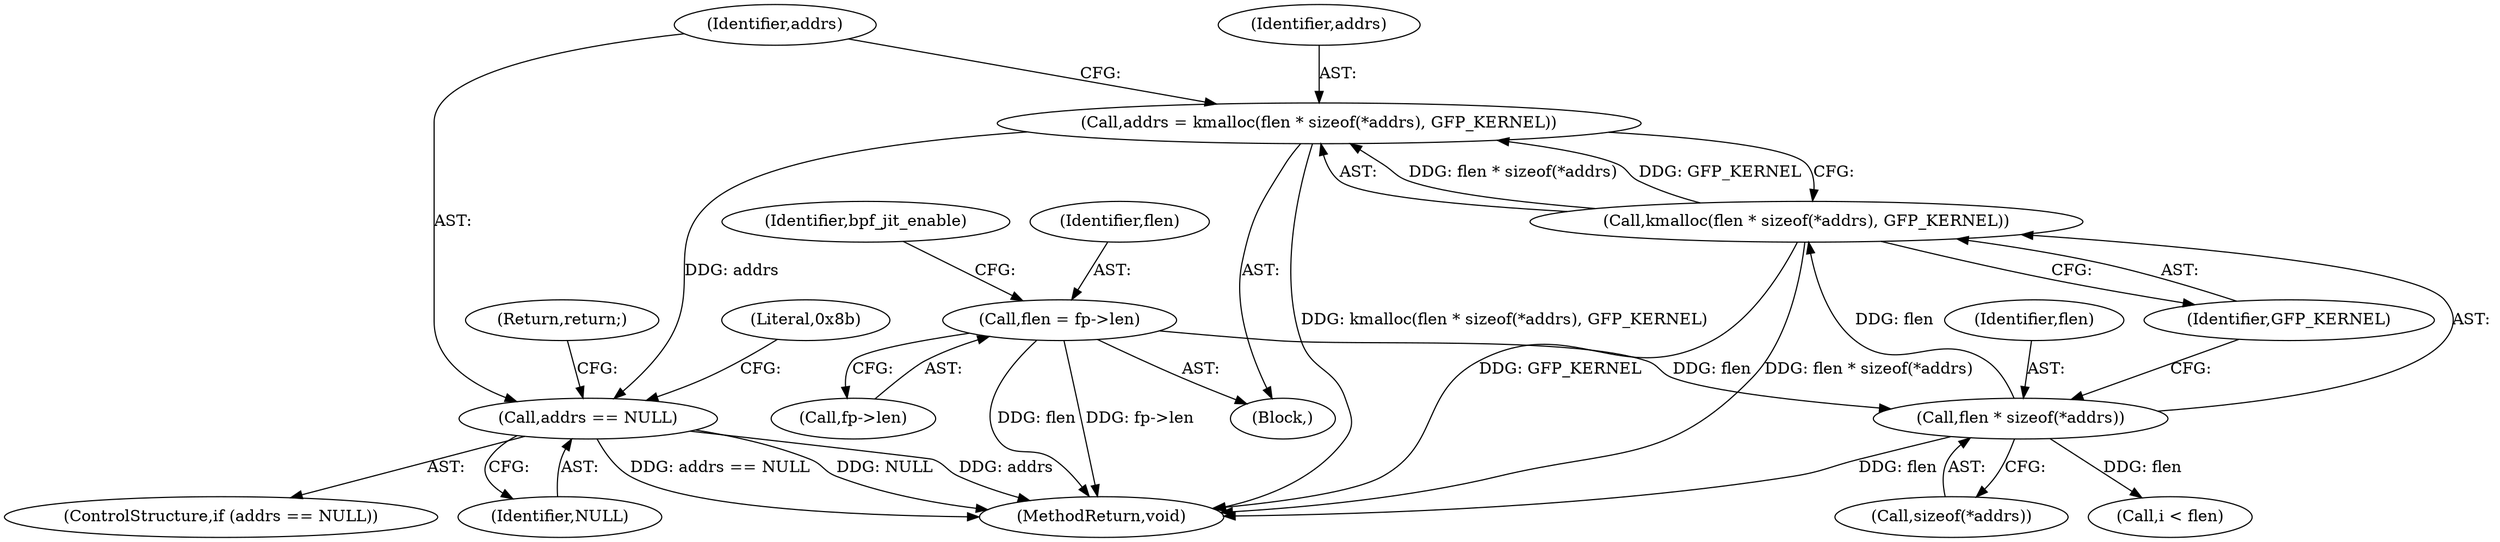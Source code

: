 digraph "0_linux_a03ffcf873fe0f2565386ca8ef832144c42e67fa@API" {
"1000266" [label="(Call,addrs = kmalloc(flen * sizeof(*addrs), GFP_KERNEL))"];
"1000268" [label="(Call,kmalloc(flen * sizeof(*addrs), GFP_KERNEL))"];
"1000269" [label="(Call,flen * sizeof(*addrs))"];
"1000252" [label="(Call,flen = fp->len)"];
"1000276" [label="(Call,addrs == NULL)"];
"1000214" [label="(Block,)"];
"1000268" [label="(Call,kmalloc(flen * sizeof(*addrs), GFP_KERNEL))"];
"1000275" [label="(ControlStructure,if (addrs == NULL))"];
"1000259" [label="(Identifier,bpf_jit_enable)"];
"1000270" [label="(Identifier,flen)"];
"1000253" [label="(Identifier,flen)"];
"1000269" [label="(Call,flen * sizeof(*addrs))"];
"1000267" [label="(Identifier,addrs)"];
"1000274" [label="(Identifier,GFP_KERNEL)"];
"1000266" [label="(Call,addrs = kmalloc(flen * sizeof(*addrs), GFP_KERNEL))"];
"1000278" [label="(Identifier,NULL)"];
"1000252" [label="(Call,flen = fp->len)"];
"1000271" [label="(Call,sizeof(*addrs))"];
"1000310" [label="(MethodReturn,void)"];
"1000283" [label="(Literal,0x8b)"];
"1000254" [label="(Call,fp->len)"];
"1000279" [label="(Return,return;)"];
"1000293" [label="(Call,i < flen)"];
"1000277" [label="(Identifier,addrs)"];
"1000276" [label="(Call,addrs == NULL)"];
"1000266" -> "1000214"  [label="AST: "];
"1000266" -> "1000268"  [label="CFG: "];
"1000267" -> "1000266"  [label="AST: "];
"1000268" -> "1000266"  [label="AST: "];
"1000277" -> "1000266"  [label="CFG: "];
"1000266" -> "1000310"  [label="DDG: kmalloc(flen * sizeof(*addrs), GFP_KERNEL)"];
"1000268" -> "1000266"  [label="DDG: flen * sizeof(*addrs)"];
"1000268" -> "1000266"  [label="DDG: GFP_KERNEL"];
"1000266" -> "1000276"  [label="DDG: addrs"];
"1000268" -> "1000274"  [label="CFG: "];
"1000269" -> "1000268"  [label="AST: "];
"1000274" -> "1000268"  [label="AST: "];
"1000268" -> "1000310"  [label="DDG: flen * sizeof(*addrs)"];
"1000268" -> "1000310"  [label="DDG: GFP_KERNEL"];
"1000269" -> "1000268"  [label="DDG: flen"];
"1000269" -> "1000271"  [label="CFG: "];
"1000270" -> "1000269"  [label="AST: "];
"1000271" -> "1000269"  [label="AST: "];
"1000274" -> "1000269"  [label="CFG: "];
"1000269" -> "1000310"  [label="DDG: flen"];
"1000252" -> "1000269"  [label="DDG: flen"];
"1000269" -> "1000293"  [label="DDG: flen"];
"1000252" -> "1000214"  [label="AST: "];
"1000252" -> "1000254"  [label="CFG: "];
"1000253" -> "1000252"  [label="AST: "];
"1000254" -> "1000252"  [label="AST: "];
"1000259" -> "1000252"  [label="CFG: "];
"1000252" -> "1000310"  [label="DDG: flen"];
"1000252" -> "1000310"  [label="DDG: fp->len"];
"1000276" -> "1000275"  [label="AST: "];
"1000276" -> "1000278"  [label="CFG: "];
"1000277" -> "1000276"  [label="AST: "];
"1000278" -> "1000276"  [label="AST: "];
"1000279" -> "1000276"  [label="CFG: "];
"1000283" -> "1000276"  [label="CFG: "];
"1000276" -> "1000310"  [label="DDG: addrs == NULL"];
"1000276" -> "1000310"  [label="DDG: NULL"];
"1000276" -> "1000310"  [label="DDG: addrs"];
}
